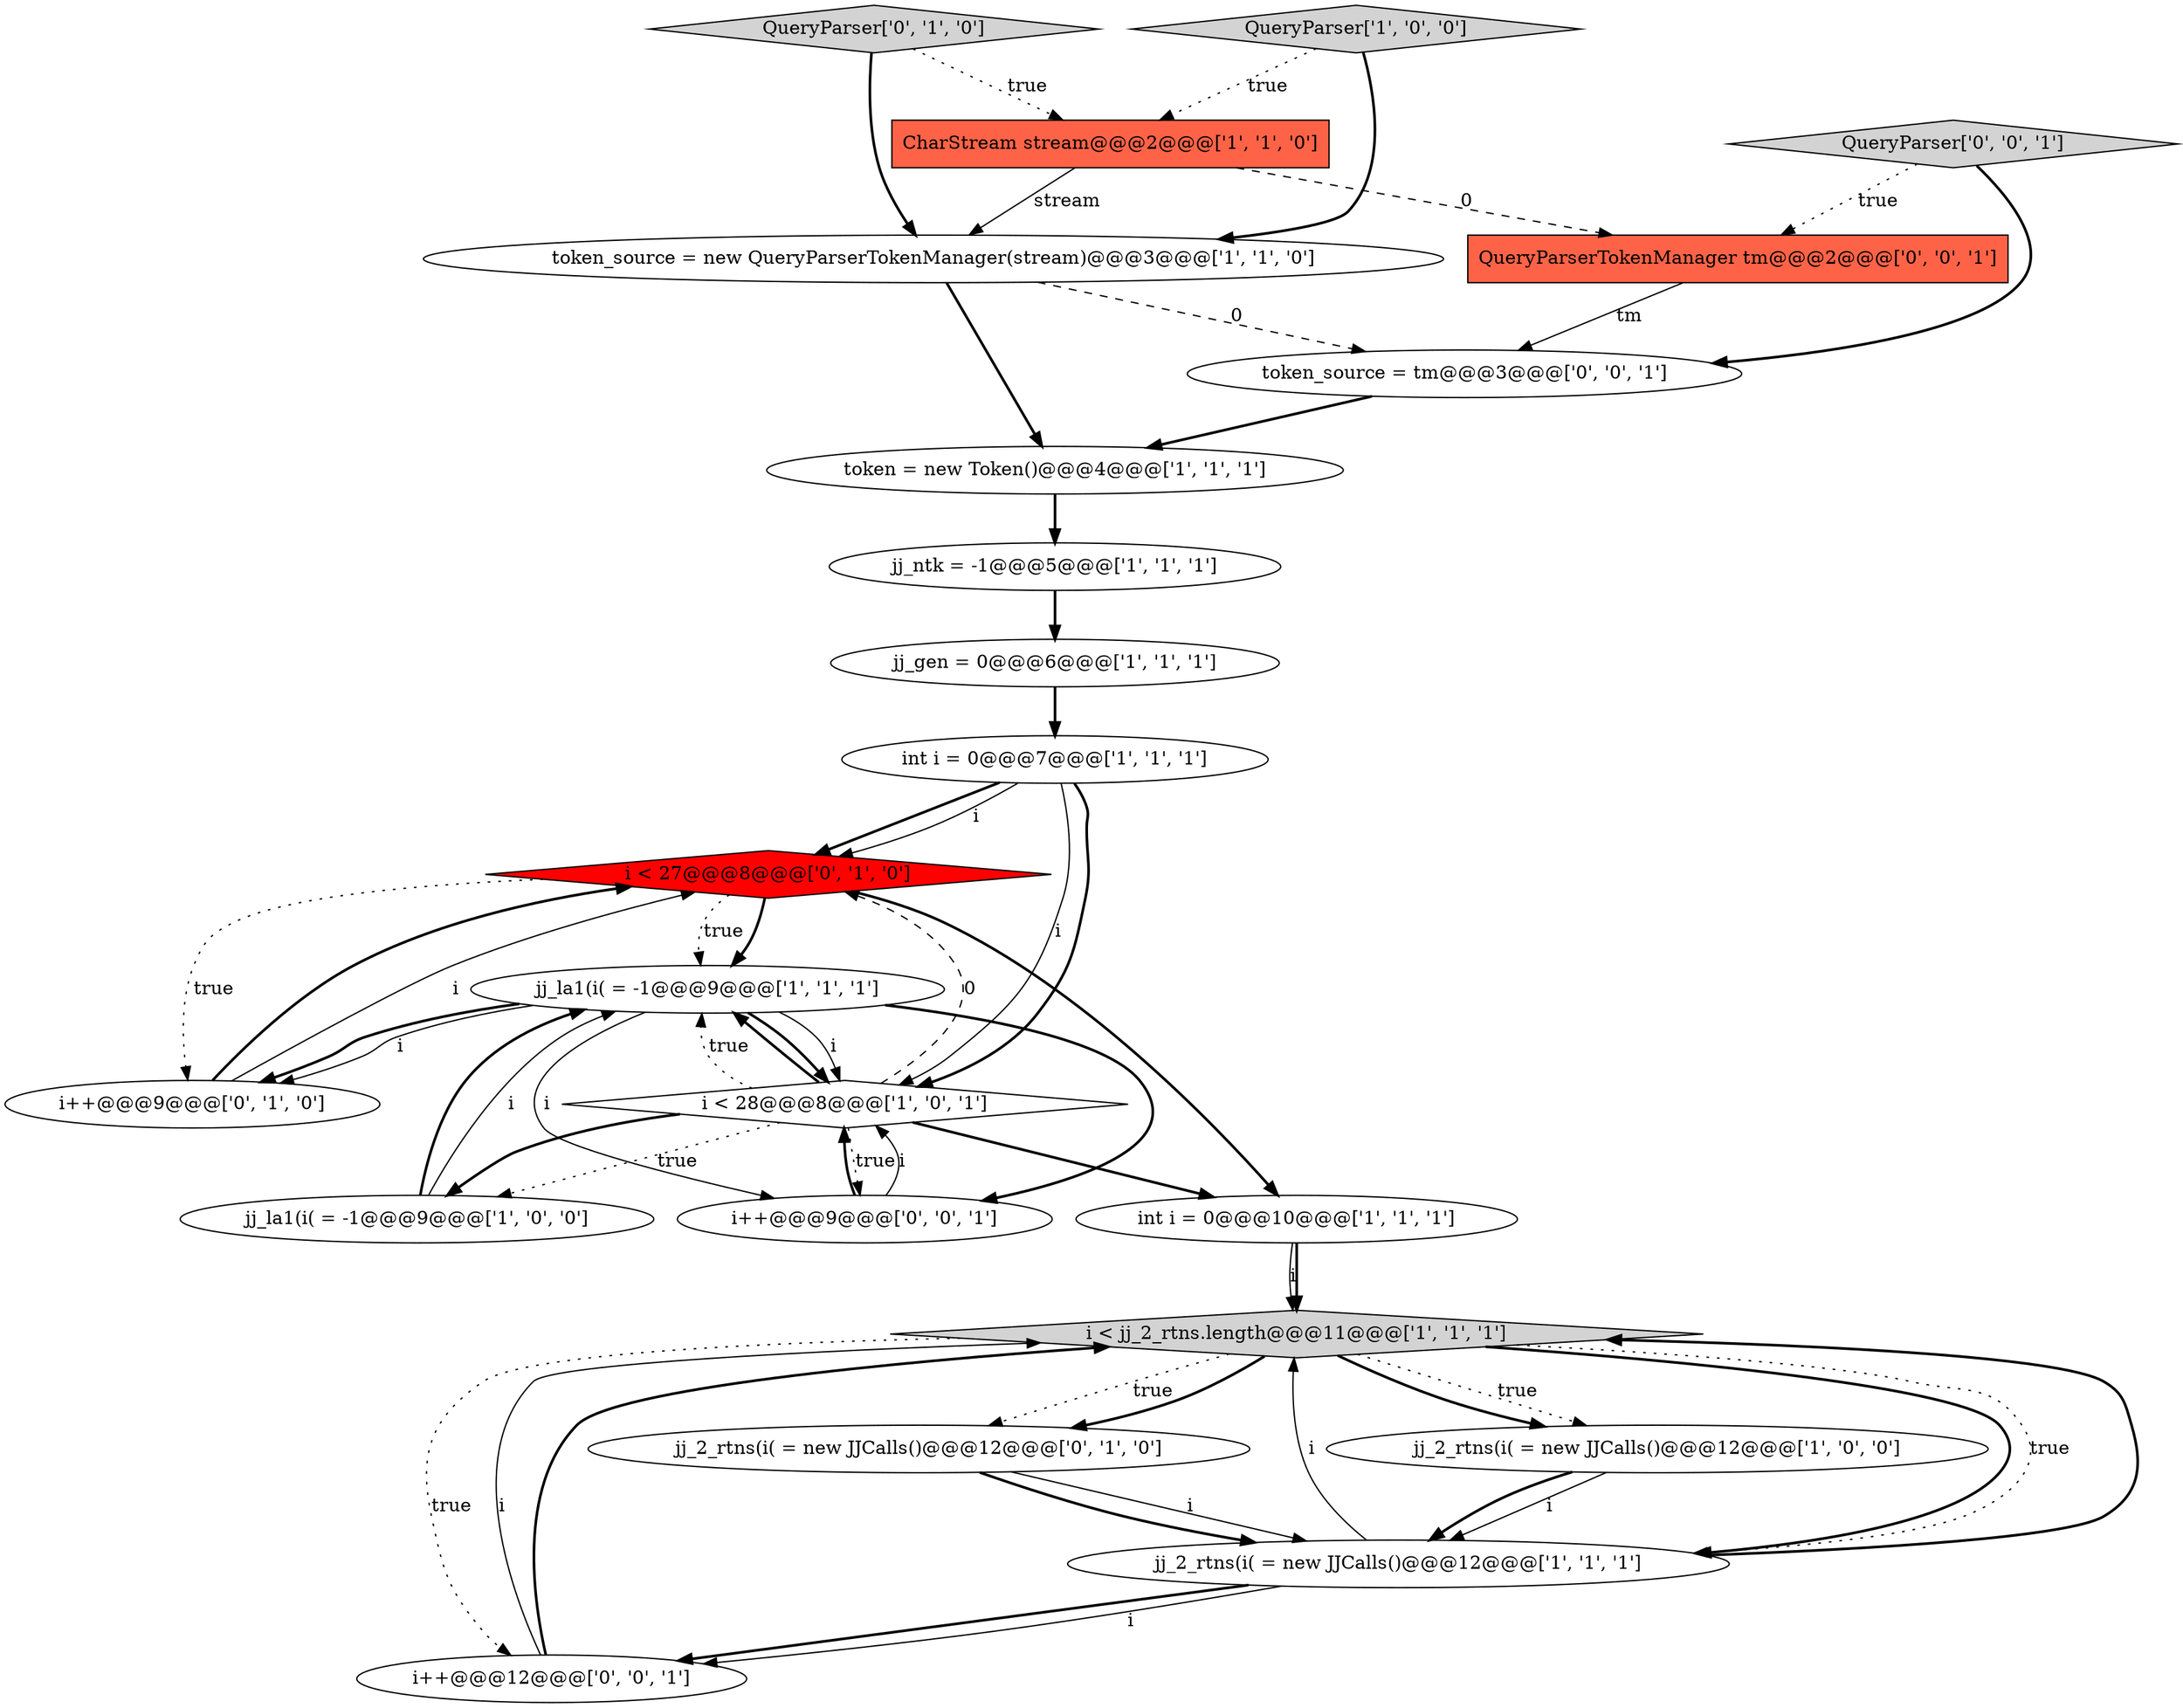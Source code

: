 digraph {
17 [style = filled, label = "i < 27@@@8@@@['0', '1', '0']", fillcolor = red, shape = diamond image = "AAA1AAABBB2BBB"];
11 [style = filled, label = "jj_ntk = -1@@@5@@@['1', '1', '1']", fillcolor = white, shape = ellipse image = "AAA0AAABBB1BBB"];
3 [style = filled, label = "int i = 0@@@10@@@['1', '1', '1']", fillcolor = white, shape = ellipse image = "AAA0AAABBB1BBB"];
16 [style = filled, label = "jj_2_rtns(i( = new JJCalls()@@@12@@@['0', '1', '0']", fillcolor = white, shape = ellipse image = "AAA0AAABBB2BBB"];
19 [style = filled, label = "i++@@@12@@@['0', '0', '1']", fillcolor = white, shape = ellipse image = "AAA0AAABBB3BBB"];
10 [style = filled, label = "token = new Token()@@@4@@@['1', '1', '1']", fillcolor = white, shape = ellipse image = "AAA0AAABBB1BBB"];
14 [style = filled, label = "i++@@@9@@@['0', '1', '0']", fillcolor = white, shape = ellipse image = "AAA0AAABBB2BBB"];
1 [style = filled, label = "CharStream stream@@@2@@@['1', '1', '0']", fillcolor = tomato, shape = box image = "AAA0AAABBB1BBB"];
6 [style = filled, label = "jj_la1(i( = -1@@@9@@@['1', '0', '0']", fillcolor = white, shape = ellipse image = "AAA0AAABBB1BBB"];
13 [style = filled, label = "i < jj_2_rtns.length@@@11@@@['1', '1', '1']", fillcolor = lightgray, shape = diamond image = "AAA0AAABBB1BBB"];
20 [style = filled, label = "QueryParser['0', '0', '1']", fillcolor = lightgray, shape = diamond image = "AAA0AAABBB3BBB"];
0 [style = filled, label = "i < 28@@@8@@@['1', '0', '1']", fillcolor = white, shape = diamond image = "AAA0AAABBB1BBB"];
5 [style = filled, label = "token_source = new QueryParserTokenManager(stream)@@@3@@@['1', '1', '0']", fillcolor = white, shape = ellipse image = "AAA0AAABBB1BBB"];
4 [style = filled, label = "jj_2_rtns(i( = new JJCalls()@@@12@@@['1', '1', '1']", fillcolor = white, shape = ellipse image = "AAA0AAABBB1BBB"];
2 [style = filled, label = "jj_2_rtns(i( = new JJCalls()@@@12@@@['1', '0', '0']", fillcolor = white, shape = ellipse image = "AAA0AAABBB1BBB"];
7 [style = filled, label = "jj_gen = 0@@@6@@@['1', '1', '1']", fillcolor = white, shape = ellipse image = "AAA0AAABBB1BBB"];
15 [style = filled, label = "QueryParser['0', '1', '0']", fillcolor = lightgray, shape = diamond image = "AAA0AAABBB2BBB"];
9 [style = filled, label = "QueryParser['1', '0', '0']", fillcolor = lightgray, shape = diamond image = "AAA0AAABBB1BBB"];
21 [style = filled, label = "token_source = tm@@@3@@@['0', '0', '1']", fillcolor = white, shape = ellipse image = "AAA0AAABBB3BBB"];
22 [style = filled, label = "QueryParserTokenManager tm@@@2@@@['0', '0', '1']", fillcolor = tomato, shape = box image = "AAA0AAABBB3BBB"];
8 [style = filled, label = "int i = 0@@@7@@@['1', '1', '1']", fillcolor = white, shape = ellipse image = "AAA0AAABBB1BBB"];
12 [style = filled, label = "jj_la1(i( = -1@@@9@@@['1', '1', '1']", fillcolor = white, shape = ellipse image = "AAA0AAABBB1BBB"];
18 [style = filled, label = "i++@@@9@@@['0', '0', '1']", fillcolor = white, shape = ellipse image = "AAA0AAABBB3BBB"];
0->3 [style = bold, label=""];
5->10 [style = bold, label=""];
21->10 [style = bold, label=""];
0->12 [style = dotted, label="true"];
13->16 [style = dotted, label="true"];
8->0 [style = solid, label="i"];
12->0 [style = solid, label="i"];
0->18 [style = dotted, label="true"];
14->17 [style = solid, label="i"];
0->6 [style = bold, label=""];
0->12 [style = bold, label=""];
18->0 [style = solid, label="i"];
4->13 [style = bold, label=""];
4->19 [style = bold, label=""];
17->14 [style = dotted, label="true"];
13->19 [style = dotted, label="true"];
14->17 [style = bold, label=""];
7->8 [style = bold, label=""];
0->6 [style = dotted, label="true"];
3->13 [style = solid, label="i"];
12->0 [style = bold, label=""];
2->4 [style = bold, label=""];
13->16 [style = bold, label=""];
0->17 [style = dashed, label="0"];
4->13 [style = solid, label="i"];
15->5 [style = bold, label=""];
1->22 [style = dashed, label="0"];
20->21 [style = bold, label=""];
8->0 [style = bold, label=""];
8->17 [style = bold, label=""];
13->2 [style = dotted, label="true"];
17->12 [style = bold, label=""];
19->13 [style = solid, label="i"];
19->13 [style = bold, label=""];
12->14 [style = solid, label="i"];
17->12 [style = dotted, label="true"];
1->5 [style = solid, label="stream"];
22->21 [style = solid, label="tm"];
4->19 [style = solid, label="i"];
15->1 [style = dotted, label="true"];
11->7 [style = bold, label=""];
2->4 [style = solid, label="i"];
12->14 [style = bold, label=""];
12->18 [style = bold, label=""];
9->1 [style = dotted, label="true"];
17->3 [style = bold, label=""];
3->13 [style = bold, label=""];
9->5 [style = bold, label=""];
5->21 [style = dashed, label="0"];
20->22 [style = dotted, label="true"];
16->4 [style = solid, label="i"];
6->12 [style = solid, label="i"];
12->18 [style = solid, label="i"];
16->4 [style = bold, label=""];
18->0 [style = bold, label=""];
13->4 [style = bold, label=""];
8->17 [style = solid, label="i"];
13->4 [style = dotted, label="true"];
13->2 [style = bold, label=""];
10->11 [style = bold, label=""];
6->12 [style = bold, label=""];
}
